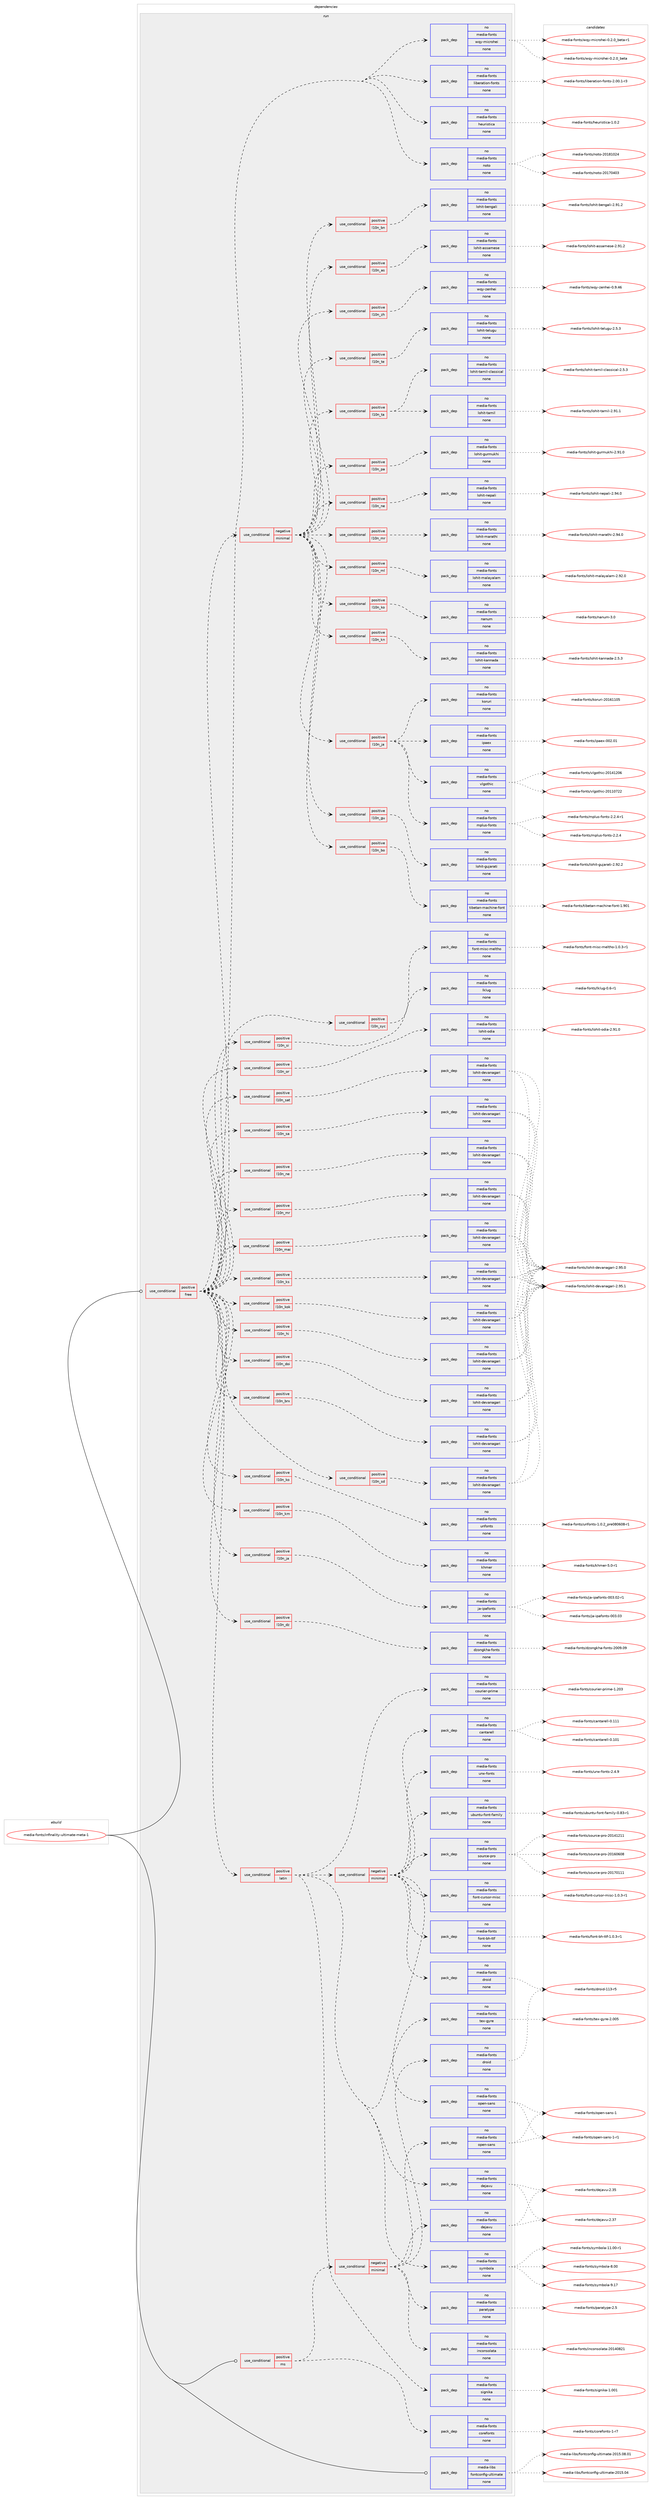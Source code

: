 digraph prolog {

# *************
# Graph options
# *************

newrank=true;
concentrate=true;
compound=true;
graph [rankdir=LR,fontname=Helvetica,fontsize=10,ranksep=1.5];#, ranksep=2.5, nodesep=0.2];
edge  [arrowhead=vee];
node  [fontname=Helvetica,fontsize=10];

# **********
# The ebuild
# **********

subgraph cluster_leftcol {
color=gray;
rank=same;
label=<<i>ebuild</i>>;
id [label="media-fonts/infinality-ultimate-meta-1", color=red, width=4, href="../media-fonts/infinality-ultimate-meta-1.svg"];
}

# ****************
# The dependencies
# ****************

subgraph cluster_midcol {
color=gray;
label=<<i>dependencies</i>>;
subgraph cluster_compile {
fillcolor="#eeeeee";
style=filled;
label=<<i>compile</i>>;
}
subgraph cluster_compileandrun {
fillcolor="#eeeeee";
style=filled;
label=<<i>compile and run</i>>;
}
subgraph cluster_run {
fillcolor="#eeeeee";
style=filled;
label=<<i>run</i>>;
subgraph cond431710 {
dependency1600230 [label=<<TABLE BORDER="0" CELLBORDER="1" CELLSPACING="0" CELLPADDING="4"><TR><TD ROWSPAN="3" CELLPADDING="10">use_conditional</TD></TR><TR><TD>positive</TD></TR><TR><TD>free</TD></TR></TABLE>>, shape=none, color=red];
subgraph pack1143136 {
dependency1600231 [label=<<TABLE BORDER="0" CELLBORDER="1" CELLSPACING="0" CELLPADDING="4" WIDTH="220"><TR><TD ROWSPAN="6" CELLPADDING="30">pack_dep</TD></TR><TR><TD WIDTH="110">no</TD></TR><TR><TD>media-fonts</TD></TR><TR><TD>noto</TD></TR><TR><TD>none</TD></TR><TR><TD></TD></TR></TABLE>>, shape=none, color=blue];
}
dependency1600230:e -> dependency1600231:w [weight=20,style="dashed",arrowhead="vee"];
subgraph pack1143137 {
dependency1600232 [label=<<TABLE BORDER="0" CELLBORDER="1" CELLSPACING="0" CELLPADDING="4" WIDTH="220"><TR><TD ROWSPAN="6" CELLPADDING="30">pack_dep</TD></TR><TR><TD WIDTH="110">no</TD></TR><TR><TD>media-fonts</TD></TR><TR><TD>heuristica</TD></TR><TR><TD>none</TD></TR><TR><TD></TD></TR></TABLE>>, shape=none, color=blue];
}
dependency1600230:e -> dependency1600232:w [weight=20,style="dashed",arrowhead="vee"];
subgraph pack1143138 {
dependency1600233 [label=<<TABLE BORDER="0" CELLBORDER="1" CELLSPACING="0" CELLPADDING="4" WIDTH="220"><TR><TD ROWSPAN="6" CELLPADDING="30">pack_dep</TD></TR><TR><TD WIDTH="110">no</TD></TR><TR><TD>media-fonts</TD></TR><TR><TD>liberation-fonts</TD></TR><TR><TD>none</TD></TR><TR><TD></TD></TR></TABLE>>, shape=none, color=blue];
}
dependency1600230:e -> dependency1600233:w [weight=20,style="dashed",arrowhead="vee"];
subgraph pack1143139 {
dependency1600234 [label=<<TABLE BORDER="0" CELLBORDER="1" CELLSPACING="0" CELLPADDING="4" WIDTH="220"><TR><TD ROWSPAN="6" CELLPADDING="30">pack_dep</TD></TR><TR><TD WIDTH="110">no</TD></TR><TR><TD>media-fonts</TD></TR><TR><TD>wqy-microhei</TD></TR><TR><TD>none</TD></TR><TR><TD></TD></TR></TABLE>>, shape=none, color=blue];
}
dependency1600230:e -> dependency1600234:w [weight=20,style="dashed",arrowhead="vee"];
subgraph cond431711 {
dependency1600235 [label=<<TABLE BORDER="0" CELLBORDER="1" CELLSPACING="0" CELLPADDING="4"><TR><TD ROWSPAN="3" CELLPADDING="10">use_conditional</TD></TR><TR><TD>positive</TD></TR><TR><TD>latin</TD></TR></TABLE>>, shape=none, color=red];
subgraph pack1143140 {
dependency1600236 [label=<<TABLE BORDER="0" CELLBORDER="1" CELLSPACING="0" CELLPADDING="4" WIDTH="220"><TR><TD ROWSPAN="6" CELLPADDING="30">pack_dep</TD></TR><TR><TD WIDTH="110">no</TD></TR><TR><TD>media-fonts</TD></TR><TR><TD>courier-prime</TD></TR><TR><TD>none</TD></TR><TR><TD></TD></TR></TABLE>>, shape=none, color=blue];
}
dependency1600235:e -> dependency1600236:w [weight=20,style="dashed",arrowhead="vee"];
subgraph pack1143141 {
dependency1600237 [label=<<TABLE BORDER="0" CELLBORDER="1" CELLSPACING="0" CELLPADDING="4" WIDTH="220"><TR><TD ROWSPAN="6" CELLPADDING="30">pack_dep</TD></TR><TR><TD WIDTH="110">no</TD></TR><TR><TD>media-fonts</TD></TR><TR><TD>dejavu</TD></TR><TR><TD>none</TD></TR><TR><TD></TD></TR></TABLE>>, shape=none, color=blue];
}
dependency1600235:e -> dependency1600237:w [weight=20,style="dashed",arrowhead="vee"];
subgraph pack1143142 {
dependency1600238 [label=<<TABLE BORDER="0" CELLBORDER="1" CELLSPACING="0" CELLPADDING="4" WIDTH="220"><TR><TD ROWSPAN="6" CELLPADDING="30">pack_dep</TD></TR><TR><TD WIDTH="110">no</TD></TR><TR><TD>media-fonts</TD></TR><TR><TD>signika</TD></TR><TR><TD>none</TD></TR><TR><TD></TD></TR></TABLE>>, shape=none, color=blue];
}
dependency1600235:e -> dependency1600238:w [weight=20,style="dashed",arrowhead="vee"];
subgraph pack1143143 {
dependency1600239 [label=<<TABLE BORDER="0" CELLBORDER="1" CELLSPACING="0" CELLPADDING="4" WIDTH="220"><TR><TD ROWSPAN="6" CELLPADDING="30">pack_dep</TD></TR><TR><TD WIDTH="110">no</TD></TR><TR><TD>media-fonts</TD></TR><TR><TD>symbola</TD></TR><TR><TD>none</TD></TR><TR><TD></TD></TR></TABLE>>, shape=none, color=blue];
}
dependency1600235:e -> dependency1600239:w [weight=20,style="dashed",arrowhead="vee"];
subgraph pack1143144 {
dependency1600240 [label=<<TABLE BORDER="0" CELLBORDER="1" CELLSPACING="0" CELLPADDING="4" WIDTH="220"><TR><TD ROWSPAN="6" CELLPADDING="30">pack_dep</TD></TR><TR><TD WIDTH="110">no</TD></TR><TR><TD>media-fonts</TD></TR><TR><TD>tex-gyre</TD></TR><TR><TD>none</TD></TR><TR><TD></TD></TR></TABLE>>, shape=none, color=blue];
}
dependency1600235:e -> dependency1600240:w [weight=20,style="dashed",arrowhead="vee"];
subgraph cond431712 {
dependency1600241 [label=<<TABLE BORDER="0" CELLBORDER="1" CELLSPACING="0" CELLPADDING="4"><TR><TD ROWSPAN="3" CELLPADDING="10">use_conditional</TD></TR><TR><TD>negative</TD></TR><TR><TD>minimal</TD></TR></TABLE>>, shape=none, color=red];
subgraph pack1143145 {
dependency1600242 [label=<<TABLE BORDER="0" CELLBORDER="1" CELLSPACING="0" CELLPADDING="4" WIDTH="220"><TR><TD ROWSPAN="6" CELLPADDING="30">pack_dep</TD></TR><TR><TD WIDTH="110">no</TD></TR><TR><TD>media-fonts</TD></TR><TR><TD>cantarell</TD></TR><TR><TD>none</TD></TR><TR><TD></TD></TR></TABLE>>, shape=none, color=blue];
}
dependency1600241:e -> dependency1600242:w [weight=20,style="dashed",arrowhead="vee"];
subgraph pack1143146 {
dependency1600243 [label=<<TABLE BORDER="0" CELLBORDER="1" CELLSPACING="0" CELLPADDING="4" WIDTH="220"><TR><TD ROWSPAN="6" CELLPADDING="30">pack_dep</TD></TR><TR><TD WIDTH="110">no</TD></TR><TR><TD>media-fonts</TD></TR><TR><TD>droid</TD></TR><TR><TD>none</TD></TR><TR><TD></TD></TR></TABLE>>, shape=none, color=blue];
}
dependency1600241:e -> dependency1600243:w [weight=20,style="dashed",arrowhead="vee"];
subgraph pack1143147 {
dependency1600244 [label=<<TABLE BORDER="0" CELLBORDER="1" CELLSPACING="0" CELLPADDING="4" WIDTH="220"><TR><TD ROWSPAN="6" CELLPADDING="30">pack_dep</TD></TR><TR><TD WIDTH="110">no</TD></TR><TR><TD>media-fonts</TD></TR><TR><TD>font-bh-ttf</TD></TR><TR><TD>none</TD></TR><TR><TD></TD></TR></TABLE>>, shape=none, color=blue];
}
dependency1600241:e -> dependency1600244:w [weight=20,style="dashed",arrowhead="vee"];
subgraph pack1143148 {
dependency1600245 [label=<<TABLE BORDER="0" CELLBORDER="1" CELLSPACING="0" CELLPADDING="4" WIDTH="220"><TR><TD ROWSPAN="6" CELLPADDING="30">pack_dep</TD></TR><TR><TD WIDTH="110">no</TD></TR><TR><TD>media-fonts</TD></TR><TR><TD>font-cursor-misc</TD></TR><TR><TD>none</TD></TR><TR><TD></TD></TR></TABLE>>, shape=none, color=blue];
}
dependency1600241:e -> dependency1600245:w [weight=20,style="dashed",arrowhead="vee"];
subgraph pack1143149 {
dependency1600246 [label=<<TABLE BORDER="0" CELLBORDER="1" CELLSPACING="0" CELLPADDING="4" WIDTH="220"><TR><TD ROWSPAN="6" CELLPADDING="30">pack_dep</TD></TR><TR><TD WIDTH="110">no</TD></TR><TR><TD>media-fonts</TD></TR><TR><TD>open-sans</TD></TR><TR><TD>none</TD></TR><TR><TD></TD></TR></TABLE>>, shape=none, color=blue];
}
dependency1600241:e -> dependency1600246:w [weight=20,style="dashed",arrowhead="vee"];
subgraph pack1143150 {
dependency1600247 [label=<<TABLE BORDER="0" CELLBORDER="1" CELLSPACING="0" CELLPADDING="4" WIDTH="220"><TR><TD ROWSPAN="6" CELLPADDING="30">pack_dep</TD></TR><TR><TD WIDTH="110">no</TD></TR><TR><TD>media-fonts</TD></TR><TR><TD>source-pro</TD></TR><TR><TD>none</TD></TR><TR><TD></TD></TR></TABLE>>, shape=none, color=blue];
}
dependency1600241:e -> dependency1600247:w [weight=20,style="dashed",arrowhead="vee"];
subgraph pack1143151 {
dependency1600248 [label=<<TABLE BORDER="0" CELLBORDER="1" CELLSPACING="0" CELLPADDING="4" WIDTH="220"><TR><TD ROWSPAN="6" CELLPADDING="30">pack_dep</TD></TR><TR><TD WIDTH="110">no</TD></TR><TR><TD>media-fonts</TD></TR><TR><TD>ubuntu-font-family</TD></TR><TR><TD>none</TD></TR><TR><TD></TD></TR></TABLE>>, shape=none, color=blue];
}
dependency1600241:e -> dependency1600248:w [weight=20,style="dashed",arrowhead="vee"];
subgraph pack1143152 {
dependency1600249 [label=<<TABLE BORDER="0" CELLBORDER="1" CELLSPACING="0" CELLPADDING="4" WIDTH="220"><TR><TD ROWSPAN="6" CELLPADDING="30">pack_dep</TD></TR><TR><TD WIDTH="110">no</TD></TR><TR><TD>media-fonts</TD></TR><TR><TD>urw-fonts</TD></TR><TR><TD>none</TD></TR><TR><TD></TD></TR></TABLE>>, shape=none, color=blue];
}
dependency1600241:e -> dependency1600249:w [weight=20,style="dashed",arrowhead="vee"];
}
dependency1600235:e -> dependency1600241:w [weight=20,style="dashed",arrowhead="vee"];
}
dependency1600230:e -> dependency1600235:w [weight=20,style="dashed",arrowhead="vee"];
subgraph cond431713 {
dependency1600250 [label=<<TABLE BORDER="0" CELLBORDER="1" CELLSPACING="0" CELLPADDING="4"><TR><TD ROWSPAN="3" CELLPADDING="10">use_conditional</TD></TR><TR><TD>positive</TD></TR><TR><TD>l10n_brx</TD></TR></TABLE>>, shape=none, color=red];
subgraph pack1143153 {
dependency1600251 [label=<<TABLE BORDER="0" CELLBORDER="1" CELLSPACING="0" CELLPADDING="4" WIDTH="220"><TR><TD ROWSPAN="6" CELLPADDING="30">pack_dep</TD></TR><TR><TD WIDTH="110">no</TD></TR><TR><TD>media-fonts</TD></TR><TR><TD>lohit-devanagari</TD></TR><TR><TD>none</TD></TR><TR><TD></TD></TR></TABLE>>, shape=none, color=blue];
}
dependency1600250:e -> dependency1600251:w [weight=20,style="dashed",arrowhead="vee"];
}
dependency1600230:e -> dependency1600250:w [weight=20,style="dashed",arrowhead="vee"];
subgraph cond431714 {
dependency1600252 [label=<<TABLE BORDER="0" CELLBORDER="1" CELLSPACING="0" CELLPADDING="4"><TR><TD ROWSPAN="3" CELLPADDING="10">use_conditional</TD></TR><TR><TD>positive</TD></TR><TR><TD>l10n_doi</TD></TR></TABLE>>, shape=none, color=red];
subgraph pack1143154 {
dependency1600253 [label=<<TABLE BORDER="0" CELLBORDER="1" CELLSPACING="0" CELLPADDING="4" WIDTH="220"><TR><TD ROWSPAN="6" CELLPADDING="30">pack_dep</TD></TR><TR><TD WIDTH="110">no</TD></TR><TR><TD>media-fonts</TD></TR><TR><TD>lohit-devanagari</TD></TR><TR><TD>none</TD></TR><TR><TD></TD></TR></TABLE>>, shape=none, color=blue];
}
dependency1600252:e -> dependency1600253:w [weight=20,style="dashed",arrowhead="vee"];
}
dependency1600230:e -> dependency1600252:w [weight=20,style="dashed",arrowhead="vee"];
subgraph cond431715 {
dependency1600254 [label=<<TABLE BORDER="0" CELLBORDER="1" CELLSPACING="0" CELLPADDING="4"><TR><TD ROWSPAN="3" CELLPADDING="10">use_conditional</TD></TR><TR><TD>positive</TD></TR><TR><TD>l10n_dz</TD></TR></TABLE>>, shape=none, color=red];
subgraph pack1143155 {
dependency1600255 [label=<<TABLE BORDER="0" CELLBORDER="1" CELLSPACING="0" CELLPADDING="4" WIDTH="220"><TR><TD ROWSPAN="6" CELLPADDING="30">pack_dep</TD></TR><TR><TD WIDTH="110">no</TD></TR><TR><TD>media-fonts</TD></TR><TR><TD>dzongkha-fonts</TD></TR><TR><TD>none</TD></TR><TR><TD></TD></TR></TABLE>>, shape=none, color=blue];
}
dependency1600254:e -> dependency1600255:w [weight=20,style="dashed",arrowhead="vee"];
}
dependency1600230:e -> dependency1600254:w [weight=20,style="dashed",arrowhead="vee"];
subgraph cond431716 {
dependency1600256 [label=<<TABLE BORDER="0" CELLBORDER="1" CELLSPACING="0" CELLPADDING="4"><TR><TD ROWSPAN="3" CELLPADDING="10">use_conditional</TD></TR><TR><TD>positive</TD></TR><TR><TD>l10n_hi</TD></TR></TABLE>>, shape=none, color=red];
subgraph pack1143156 {
dependency1600257 [label=<<TABLE BORDER="0" CELLBORDER="1" CELLSPACING="0" CELLPADDING="4" WIDTH="220"><TR><TD ROWSPAN="6" CELLPADDING="30">pack_dep</TD></TR><TR><TD WIDTH="110">no</TD></TR><TR><TD>media-fonts</TD></TR><TR><TD>lohit-devanagari</TD></TR><TR><TD>none</TD></TR><TR><TD></TD></TR></TABLE>>, shape=none, color=blue];
}
dependency1600256:e -> dependency1600257:w [weight=20,style="dashed",arrowhead="vee"];
}
dependency1600230:e -> dependency1600256:w [weight=20,style="dashed",arrowhead="vee"];
subgraph cond431717 {
dependency1600258 [label=<<TABLE BORDER="0" CELLBORDER="1" CELLSPACING="0" CELLPADDING="4"><TR><TD ROWSPAN="3" CELLPADDING="10">use_conditional</TD></TR><TR><TD>positive</TD></TR><TR><TD>l10n_ja</TD></TR></TABLE>>, shape=none, color=red];
subgraph pack1143157 {
dependency1600259 [label=<<TABLE BORDER="0" CELLBORDER="1" CELLSPACING="0" CELLPADDING="4" WIDTH="220"><TR><TD ROWSPAN="6" CELLPADDING="30">pack_dep</TD></TR><TR><TD WIDTH="110">no</TD></TR><TR><TD>media-fonts</TD></TR><TR><TD>ja-ipafonts</TD></TR><TR><TD>none</TD></TR><TR><TD></TD></TR></TABLE>>, shape=none, color=blue];
}
dependency1600258:e -> dependency1600259:w [weight=20,style="dashed",arrowhead="vee"];
}
dependency1600230:e -> dependency1600258:w [weight=20,style="dashed",arrowhead="vee"];
subgraph cond431718 {
dependency1600260 [label=<<TABLE BORDER="0" CELLBORDER="1" CELLSPACING="0" CELLPADDING="4"><TR><TD ROWSPAN="3" CELLPADDING="10">use_conditional</TD></TR><TR><TD>positive</TD></TR><TR><TD>l10n_km</TD></TR></TABLE>>, shape=none, color=red];
subgraph pack1143158 {
dependency1600261 [label=<<TABLE BORDER="0" CELLBORDER="1" CELLSPACING="0" CELLPADDING="4" WIDTH="220"><TR><TD ROWSPAN="6" CELLPADDING="30">pack_dep</TD></TR><TR><TD WIDTH="110">no</TD></TR><TR><TD>media-fonts</TD></TR><TR><TD>khmer</TD></TR><TR><TD>none</TD></TR><TR><TD></TD></TR></TABLE>>, shape=none, color=blue];
}
dependency1600260:e -> dependency1600261:w [weight=20,style="dashed",arrowhead="vee"];
}
dependency1600230:e -> dependency1600260:w [weight=20,style="dashed",arrowhead="vee"];
subgraph cond431719 {
dependency1600262 [label=<<TABLE BORDER="0" CELLBORDER="1" CELLSPACING="0" CELLPADDING="4"><TR><TD ROWSPAN="3" CELLPADDING="10">use_conditional</TD></TR><TR><TD>positive</TD></TR><TR><TD>l10n_ko</TD></TR></TABLE>>, shape=none, color=red];
subgraph pack1143159 {
dependency1600263 [label=<<TABLE BORDER="0" CELLBORDER="1" CELLSPACING="0" CELLPADDING="4" WIDTH="220"><TR><TD ROWSPAN="6" CELLPADDING="30">pack_dep</TD></TR><TR><TD WIDTH="110">no</TD></TR><TR><TD>media-fonts</TD></TR><TR><TD>unfonts</TD></TR><TR><TD>none</TD></TR><TR><TD></TD></TR></TABLE>>, shape=none, color=blue];
}
dependency1600262:e -> dependency1600263:w [weight=20,style="dashed",arrowhead="vee"];
}
dependency1600230:e -> dependency1600262:w [weight=20,style="dashed",arrowhead="vee"];
subgraph cond431720 {
dependency1600264 [label=<<TABLE BORDER="0" CELLBORDER="1" CELLSPACING="0" CELLPADDING="4"><TR><TD ROWSPAN="3" CELLPADDING="10">use_conditional</TD></TR><TR><TD>positive</TD></TR><TR><TD>l10n_kok</TD></TR></TABLE>>, shape=none, color=red];
subgraph pack1143160 {
dependency1600265 [label=<<TABLE BORDER="0" CELLBORDER="1" CELLSPACING="0" CELLPADDING="4" WIDTH="220"><TR><TD ROWSPAN="6" CELLPADDING="30">pack_dep</TD></TR><TR><TD WIDTH="110">no</TD></TR><TR><TD>media-fonts</TD></TR><TR><TD>lohit-devanagari</TD></TR><TR><TD>none</TD></TR><TR><TD></TD></TR></TABLE>>, shape=none, color=blue];
}
dependency1600264:e -> dependency1600265:w [weight=20,style="dashed",arrowhead="vee"];
}
dependency1600230:e -> dependency1600264:w [weight=20,style="dashed",arrowhead="vee"];
subgraph cond431721 {
dependency1600266 [label=<<TABLE BORDER="0" CELLBORDER="1" CELLSPACING="0" CELLPADDING="4"><TR><TD ROWSPAN="3" CELLPADDING="10">use_conditional</TD></TR><TR><TD>positive</TD></TR><TR><TD>l10n_ks</TD></TR></TABLE>>, shape=none, color=red];
subgraph pack1143161 {
dependency1600267 [label=<<TABLE BORDER="0" CELLBORDER="1" CELLSPACING="0" CELLPADDING="4" WIDTH="220"><TR><TD ROWSPAN="6" CELLPADDING="30">pack_dep</TD></TR><TR><TD WIDTH="110">no</TD></TR><TR><TD>media-fonts</TD></TR><TR><TD>lohit-devanagari</TD></TR><TR><TD>none</TD></TR><TR><TD></TD></TR></TABLE>>, shape=none, color=blue];
}
dependency1600266:e -> dependency1600267:w [weight=20,style="dashed",arrowhead="vee"];
}
dependency1600230:e -> dependency1600266:w [weight=20,style="dashed",arrowhead="vee"];
subgraph cond431722 {
dependency1600268 [label=<<TABLE BORDER="0" CELLBORDER="1" CELLSPACING="0" CELLPADDING="4"><TR><TD ROWSPAN="3" CELLPADDING="10">use_conditional</TD></TR><TR><TD>positive</TD></TR><TR><TD>l10n_mai</TD></TR></TABLE>>, shape=none, color=red];
subgraph pack1143162 {
dependency1600269 [label=<<TABLE BORDER="0" CELLBORDER="1" CELLSPACING="0" CELLPADDING="4" WIDTH="220"><TR><TD ROWSPAN="6" CELLPADDING="30">pack_dep</TD></TR><TR><TD WIDTH="110">no</TD></TR><TR><TD>media-fonts</TD></TR><TR><TD>lohit-devanagari</TD></TR><TR><TD>none</TD></TR><TR><TD></TD></TR></TABLE>>, shape=none, color=blue];
}
dependency1600268:e -> dependency1600269:w [weight=20,style="dashed",arrowhead="vee"];
}
dependency1600230:e -> dependency1600268:w [weight=20,style="dashed",arrowhead="vee"];
subgraph cond431723 {
dependency1600270 [label=<<TABLE BORDER="0" CELLBORDER="1" CELLSPACING="0" CELLPADDING="4"><TR><TD ROWSPAN="3" CELLPADDING="10">use_conditional</TD></TR><TR><TD>positive</TD></TR><TR><TD>l10n_mr</TD></TR></TABLE>>, shape=none, color=red];
subgraph pack1143163 {
dependency1600271 [label=<<TABLE BORDER="0" CELLBORDER="1" CELLSPACING="0" CELLPADDING="4" WIDTH="220"><TR><TD ROWSPAN="6" CELLPADDING="30">pack_dep</TD></TR><TR><TD WIDTH="110">no</TD></TR><TR><TD>media-fonts</TD></TR><TR><TD>lohit-devanagari</TD></TR><TR><TD>none</TD></TR><TR><TD></TD></TR></TABLE>>, shape=none, color=blue];
}
dependency1600270:e -> dependency1600271:w [weight=20,style="dashed",arrowhead="vee"];
}
dependency1600230:e -> dependency1600270:w [weight=20,style="dashed",arrowhead="vee"];
subgraph cond431724 {
dependency1600272 [label=<<TABLE BORDER="0" CELLBORDER="1" CELLSPACING="0" CELLPADDING="4"><TR><TD ROWSPAN="3" CELLPADDING="10">use_conditional</TD></TR><TR><TD>positive</TD></TR><TR><TD>l10n_ne</TD></TR></TABLE>>, shape=none, color=red];
subgraph pack1143164 {
dependency1600273 [label=<<TABLE BORDER="0" CELLBORDER="1" CELLSPACING="0" CELLPADDING="4" WIDTH="220"><TR><TD ROWSPAN="6" CELLPADDING="30">pack_dep</TD></TR><TR><TD WIDTH="110">no</TD></TR><TR><TD>media-fonts</TD></TR><TR><TD>lohit-devanagari</TD></TR><TR><TD>none</TD></TR><TR><TD></TD></TR></TABLE>>, shape=none, color=blue];
}
dependency1600272:e -> dependency1600273:w [weight=20,style="dashed",arrowhead="vee"];
}
dependency1600230:e -> dependency1600272:w [weight=20,style="dashed",arrowhead="vee"];
subgraph cond431725 {
dependency1600274 [label=<<TABLE BORDER="0" CELLBORDER="1" CELLSPACING="0" CELLPADDING="4"><TR><TD ROWSPAN="3" CELLPADDING="10">use_conditional</TD></TR><TR><TD>positive</TD></TR><TR><TD>l10n_or</TD></TR></TABLE>>, shape=none, color=red];
subgraph pack1143165 {
dependency1600275 [label=<<TABLE BORDER="0" CELLBORDER="1" CELLSPACING="0" CELLPADDING="4" WIDTH="220"><TR><TD ROWSPAN="6" CELLPADDING="30">pack_dep</TD></TR><TR><TD WIDTH="110">no</TD></TR><TR><TD>media-fonts</TD></TR><TR><TD>lohit-odia</TD></TR><TR><TD>none</TD></TR><TR><TD></TD></TR></TABLE>>, shape=none, color=blue];
}
dependency1600274:e -> dependency1600275:w [weight=20,style="dashed",arrowhead="vee"];
}
dependency1600230:e -> dependency1600274:w [weight=20,style="dashed",arrowhead="vee"];
subgraph cond431726 {
dependency1600276 [label=<<TABLE BORDER="0" CELLBORDER="1" CELLSPACING="0" CELLPADDING="4"><TR><TD ROWSPAN="3" CELLPADDING="10">use_conditional</TD></TR><TR><TD>positive</TD></TR><TR><TD>l10n_sa</TD></TR></TABLE>>, shape=none, color=red];
subgraph pack1143166 {
dependency1600277 [label=<<TABLE BORDER="0" CELLBORDER="1" CELLSPACING="0" CELLPADDING="4" WIDTH="220"><TR><TD ROWSPAN="6" CELLPADDING="30">pack_dep</TD></TR><TR><TD WIDTH="110">no</TD></TR><TR><TD>media-fonts</TD></TR><TR><TD>lohit-devanagari</TD></TR><TR><TD>none</TD></TR><TR><TD></TD></TR></TABLE>>, shape=none, color=blue];
}
dependency1600276:e -> dependency1600277:w [weight=20,style="dashed",arrowhead="vee"];
}
dependency1600230:e -> dependency1600276:w [weight=20,style="dashed",arrowhead="vee"];
subgraph cond431727 {
dependency1600278 [label=<<TABLE BORDER="0" CELLBORDER="1" CELLSPACING="0" CELLPADDING="4"><TR><TD ROWSPAN="3" CELLPADDING="10">use_conditional</TD></TR><TR><TD>positive</TD></TR><TR><TD>l10n_sat</TD></TR></TABLE>>, shape=none, color=red];
subgraph pack1143167 {
dependency1600279 [label=<<TABLE BORDER="0" CELLBORDER="1" CELLSPACING="0" CELLPADDING="4" WIDTH="220"><TR><TD ROWSPAN="6" CELLPADDING="30">pack_dep</TD></TR><TR><TD WIDTH="110">no</TD></TR><TR><TD>media-fonts</TD></TR><TR><TD>lohit-devanagari</TD></TR><TR><TD>none</TD></TR><TR><TD></TD></TR></TABLE>>, shape=none, color=blue];
}
dependency1600278:e -> dependency1600279:w [weight=20,style="dashed",arrowhead="vee"];
}
dependency1600230:e -> dependency1600278:w [weight=20,style="dashed",arrowhead="vee"];
subgraph cond431728 {
dependency1600280 [label=<<TABLE BORDER="0" CELLBORDER="1" CELLSPACING="0" CELLPADDING="4"><TR><TD ROWSPAN="3" CELLPADDING="10">use_conditional</TD></TR><TR><TD>positive</TD></TR><TR><TD>l10n_sd</TD></TR></TABLE>>, shape=none, color=red];
subgraph pack1143168 {
dependency1600281 [label=<<TABLE BORDER="0" CELLBORDER="1" CELLSPACING="0" CELLPADDING="4" WIDTH="220"><TR><TD ROWSPAN="6" CELLPADDING="30">pack_dep</TD></TR><TR><TD WIDTH="110">no</TD></TR><TR><TD>media-fonts</TD></TR><TR><TD>lohit-devanagari</TD></TR><TR><TD>none</TD></TR><TR><TD></TD></TR></TABLE>>, shape=none, color=blue];
}
dependency1600280:e -> dependency1600281:w [weight=20,style="dashed",arrowhead="vee"];
}
dependency1600230:e -> dependency1600280:w [weight=20,style="dashed",arrowhead="vee"];
subgraph cond431729 {
dependency1600282 [label=<<TABLE BORDER="0" CELLBORDER="1" CELLSPACING="0" CELLPADDING="4"><TR><TD ROWSPAN="3" CELLPADDING="10">use_conditional</TD></TR><TR><TD>positive</TD></TR><TR><TD>l10n_si</TD></TR></TABLE>>, shape=none, color=red];
subgraph pack1143169 {
dependency1600283 [label=<<TABLE BORDER="0" CELLBORDER="1" CELLSPACING="0" CELLPADDING="4" WIDTH="220"><TR><TD ROWSPAN="6" CELLPADDING="30">pack_dep</TD></TR><TR><TD WIDTH="110">no</TD></TR><TR><TD>media-fonts</TD></TR><TR><TD>lklug</TD></TR><TR><TD>none</TD></TR><TR><TD></TD></TR></TABLE>>, shape=none, color=blue];
}
dependency1600282:e -> dependency1600283:w [weight=20,style="dashed",arrowhead="vee"];
}
dependency1600230:e -> dependency1600282:w [weight=20,style="dashed",arrowhead="vee"];
subgraph cond431730 {
dependency1600284 [label=<<TABLE BORDER="0" CELLBORDER="1" CELLSPACING="0" CELLPADDING="4"><TR><TD ROWSPAN="3" CELLPADDING="10">use_conditional</TD></TR><TR><TD>positive</TD></TR><TR><TD>l10n_syc</TD></TR></TABLE>>, shape=none, color=red];
subgraph pack1143170 {
dependency1600285 [label=<<TABLE BORDER="0" CELLBORDER="1" CELLSPACING="0" CELLPADDING="4" WIDTH="220"><TR><TD ROWSPAN="6" CELLPADDING="30">pack_dep</TD></TR><TR><TD WIDTH="110">no</TD></TR><TR><TD>media-fonts</TD></TR><TR><TD>font-misc-meltho</TD></TR><TR><TD>none</TD></TR><TR><TD></TD></TR></TABLE>>, shape=none, color=blue];
}
dependency1600284:e -> dependency1600285:w [weight=20,style="dashed",arrowhead="vee"];
}
dependency1600230:e -> dependency1600284:w [weight=20,style="dashed",arrowhead="vee"];
subgraph cond431731 {
dependency1600286 [label=<<TABLE BORDER="0" CELLBORDER="1" CELLSPACING="0" CELLPADDING="4"><TR><TD ROWSPAN="3" CELLPADDING="10">use_conditional</TD></TR><TR><TD>negative</TD></TR><TR><TD>minimal</TD></TR></TABLE>>, shape=none, color=red];
subgraph cond431732 {
dependency1600287 [label=<<TABLE BORDER="0" CELLBORDER="1" CELLSPACING="0" CELLPADDING="4"><TR><TD ROWSPAN="3" CELLPADDING="10">use_conditional</TD></TR><TR><TD>positive</TD></TR><TR><TD>l10n_as</TD></TR></TABLE>>, shape=none, color=red];
subgraph pack1143171 {
dependency1600288 [label=<<TABLE BORDER="0" CELLBORDER="1" CELLSPACING="0" CELLPADDING="4" WIDTH="220"><TR><TD ROWSPAN="6" CELLPADDING="30">pack_dep</TD></TR><TR><TD WIDTH="110">no</TD></TR><TR><TD>media-fonts</TD></TR><TR><TD>lohit-assamese</TD></TR><TR><TD>none</TD></TR><TR><TD></TD></TR></TABLE>>, shape=none, color=blue];
}
dependency1600287:e -> dependency1600288:w [weight=20,style="dashed",arrowhead="vee"];
}
dependency1600286:e -> dependency1600287:w [weight=20,style="dashed",arrowhead="vee"];
subgraph cond431733 {
dependency1600289 [label=<<TABLE BORDER="0" CELLBORDER="1" CELLSPACING="0" CELLPADDING="4"><TR><TD ROWSPAN="3" CELLPADDING="10">use_conditional</TD></TR><TR><TD>positive</TD></TR><TR><TD>l10n_bn</TD></TR></TABLE>>, shape=none, color=red];
subgraph pack1143172 {
dependency1600290 [label=<<TABLE BORDER="0" CELLBORDER="1" CELLSPACING="0" CELLPADDING="4" WIDTH="220"><TR><TD ROWSPAN="6" CELLPADDING="30">pack_dep</TD></TR><TR><TD WIDTH="110">no</TD></TR><TR><TD>media-fonts</TD></TR><TR><TD>lohit-bengali</TD></TR><TR><TD>none</TD></TR><TR><TD></TD></TR></TABLE>>, shape=none, color=blue];
}
dependency1600289:e -> dependency1600290:w [weight=20,style="dashed",arrowhead="vee"];
}
dependency1600286:e -> dependency1600289:w [weight=20,style="dashed",arrowhead="vee"];
subgraph cond431734 {
dependency1600291 [label=<<TABLE BORDER="0" CELLBORDER="1" CELLSPACING="0" CELLPADDING="4"><TR><TD ROWSPAN="3" CELLPADDING="10">use_conditional</TD></TR><TR><TD>positive</TD></TR><TR><TD>l10n_bo</TD></TR></TABLE>>, shape=none, color=red];
subgraph pack1143173 {
dependency1600292 [label=<<TABLE BORDER="0" CELLBORDER="1" CELLSPACING="0" CELLPADDING="4" WIDTH="220"><TR><TD ROWSPAN="6" CELLPADDING="30">pack_dep</TD></TR><TR><TD WIDTH="110">no</TD></TR><TR><TD>media-fonts</TD></TR><TR><TD>tibetan-machine-font</TD></TR><TR><TD>none</TD></TR><TR><TD></TD></TR></TABLE>>, shape=none, color=blue];
}
dependency1600291:e -> dependency1600292:w [weight=20,style="dashed",arrowhead="vee"];
}
dependency1600286:e -> dependency1600291:w [weight=20,style="dashed",arrowhead="vee"];
subgraph cond431735 {
dependency1600293 [label=<<TABLE BORDER="0" CELLBORDER="1" CELLSPACING="0" CELLPADDING="4"><TR><TD ROWSPAN="3" CELLPADDING="10">use_conditional</TD></TR><TR><TD>positive</TD></TR><TR><TD>l10n_gu</TD></TR></TABLE>>, shape=none, color=red];
subgraph pack1143174 {
dependency1600294 [label=<<TABLE BORDER="0" CELLBORDER="1" CELLSPACING="0" CELLPADDING="4" WIDTH="220"><TR><TD ROWSPAN="6" CELLPADDING="30">pack_dep</TD></TR><TR><TD WIDTH="110">no</TD></TR><TR><TD>media-fonts</TD></TR><TR><TD>lohit-gujarati</TD></TR><TR><TD>none</TD></TR><TR><TD></TD></TR></TABLE>>, shape=none, color=blue];
}
dependency1600293:e -> dependency1600294:w [weight=20,style="dashed",arrowhead="vee"];
}
dependency1600286:e -> dependency1600293:w [weight=20,style="dashed",arrowhead="vee"];
subgraph cond431736 {
dependency1600295 [label=<<TABLE BORDER="0" CELLBORDER="1" CELLSPACING="0" CELLPADDING="4"><TR><TD ROWSPAN="3" CELLPADDING="10">use_conditional</TD></TR><TR><TD>positive</TD></TR><TR><TD>l10n_ja</TD></TR></TABLE>>, shape=none, color=red];
subgraph pack1143175 {
dependency1600296 [label=<<TABLE BORDER="0" CELLBORDER="1" CELLSPACING="0" CELLPADDING="4" WIDTH="220"><TR><TD ROWSPAN="6" CELLPADDING="30">pack_dep</TD></TR><TR><TD WIDTH="110">no</TD></TR><TR><TD>media-fonts</TD></TR><TR><TD>ipaex</TD></TR><TR><TD>none</TD></TR><TR><TD></TD></TR></TABLE>>, shape=none, color=blue];
}
dependency1600295:e -> dependency1600296:w [weight=20,style="dashed",arrowhead="vee"];
subgraph pack1143176 {
dependency1600297 [label=<<TABLE BORDER="0" CELLBORDER="1" CELLSPACING="0" CELLPADDING="4" WIDTH="220"><TR><TD ROWSPAN="6" CELLPADDING="30">pack_dep</TD></TR><TR><TD WIDTH="110">no</TD></TR><TR><TD>media-fonts</TD></TR><TR><TD>koruri</TD></TR><TR><TD>none</TD></TR><TR><TD></TD></TR></TABLE>>, shape=none, color=blue];
}
dependency1600295:e -> dependency1600297:w [weight=20,style="dashed",arrowhead="vee"];
subgraph pack1143177 {
dependency1600298 [label=<<TABLE BORDER="0" CELLBORDER="1" CELLSPACING="0" CELLPADDING="4" WIDTH="220"><TR><TD ROWSPAN="6" CELLPADDING="30">pack_dep</TD></TR><TR><TD WIDTH="110">no</TD></TR><TR><TD>media-fonts</TD></TR><TR><TD>mplus-fonts</TD></TR><TR><TD>none</TD></TR><TR><TD></TD></TR></TABLE>>, shape=none, color=blue];
}
dependency1600295:e -> dependency1600298:w [weight=20,style="dashed",arrowhead="vee"];
subgraph pack1143178 {
dependency1600299 [label=<<TABLE BORDER="0" CELLBORDER="1" CELLSPACING="0" CELLPADDING="4" WIDTH="220"><TR><TD ROWSPAN="6" CELLPADDING="30">pack_dep</TD></TR><TR><TD WIDTH="110">no</TD></TR><TR><TD>media-fonts</TD></TR><TR><TD>vlgothic</TD></TR><TR><TD>none</TD></TR><TR><TD></TD></TR></TABLE>>, shape=none, color=blue];
}
dependency1600295:e -> dependency1600299:w [weight=20,style="dashed",arrowhead="vee"];
}
dependency1600286:e -> dependency1600295:w [weight=20,style="dashed",arrowhead="vee"];
subgraph cond431737 {
dependency1600300 [label=<<TABLE BORDER="0" CELLBORDER="1" CELLSPACING="0" CELLPADDING="4"><TR><TD ROWSPAN="3" CELLPADDING="10">use_conditional</TD></TR><TR><TD>positive</TD></TR><TR><TD>l10n_kn</TD></TR></TABLE>>, shape=none, color=red];
subgraph pack1143179 {
dependency1600301 [label=<<TABLE BORDER="0" CELLBORDER="1" CELLSPACING="0" CELLPADDING="4" WIDTH="220"><TR><TD ROWSPAN="6" CELLPADDING="30">pack_dep</TD></TR><TR><TD WIDTH="110">no</TD></TR><TR><TD>media-fonts</TD></TR><TR><TD>lohit-kannada</TD></TR><TR><TD>none</TD></TR><TR><TD></TD></TR></TABLE>>, shape=none, color=blue];
}
dependency1600300:e -> dependency1600301:w [weight=20,style="dashed",arrowhead="vee"];
}
dependency1600286:e -> dependency1600300:w [weight=20,style="dashed",arrowhead="vee"];
subgraph cond431738 {
dependency1600302 [label=<<TABLE BORDER="0" CELLBORDER="1" CELLSPACING="0" CELLPADDING="4"><TR><TD ROWSPAN="3" CELLPADDING="10">use_conditional</TD></TR><TR><TD>positive</TD></TR><TR><TD>l10n_ko</TD></TR></TABLE>>, shape=none, color=red];
subgraph pack1143180 {
dependency1600303 [label=<<TABLE BORDER="0" CELLBORDER="1" CELLSPACING="0" CELLPADDING="4" WIDTH="220"><TR><TD ROWSPAN="6" CELLPADDING="30">pack_dep</TD></TR><TR><TD WIDTH="110">no</TD></TR><TR><TD>media-fonts</TD></TR><TR><TD>nanum</TD></TR><TR><TD>none</TD></TR><TR><TD></TD></TR></TABLE>>, shape=none, color=blue];
}
dependency1600302:e -> dependency1600303:w [weight=20,style="dashed",arrowhead="vee"];
}
dependency1600286:e -> dependency1600302:w [weight=20,style="dashed",arrowhead="vee"];
subgraph cond431739 {
dependency1600304 [label=<<TABLE BORDER="0" CELLBORDER="1" CELLSPACING="0" CELLPADDING="4"><TR><TD ROWSPAN="3" CELLPADDING="10">use_conditional</TD></TR><TR><TD>positive</TD></TR><TR><TD>l10n_ml</TD></TR></TABLE>>, shape=none, color=red];
subgraph pack1143181 {
dependency1600305 [label=<<TABLE BORDER="0" CELLBORDER="1" CELLSPACING="0" CELLPADDING="4" WIDTH="220"><TR><TD ROWSPAN="6" CELLPADDING="30">pack_dep</TD></TR><TR><TD WIDTH="110">no</TD></TR><TR><TD>media-fonts</TD></TR><TR><TD>lohit-malayalam</TD></TR><TR><TD>none</TD></TR><TR><TD></TD></TR></TABLE>>, shape=none, color=blue];
}
dependency1600304:e -> dependency1600305:w [weight=20,style="dashed",arrowhead="vee"];
}
dependency1600286:e -> dependency1600304:w [weight=20,style="dashed",arrowhead="vee"];
subgraph cond431740 {
dependency1600306 [label=<<TABLE BORDER="0" CELLBORDER="1" CELLSPACING="0" CELLPADDING="4"><TR><TD ROWSPAN="3" CELLPADDING="10">use_conditional</TD></TR><TR><TD>positive</TD></TR><TR><TD>l10n_mr</TD></TR></TABLE>>, shape=none, color=red];
subgraph pack1143182 {
dependency1600307 [label=<<TABLE BORDER="0" CELLBORDER="1" CELLSPACING="0" CELLPADDING="4" WIDTH="220"><TR><TD ROWSPAN="6" CELLPADDING="30">pack_dep</TD></TR><TR><TD WIDTH="110">no</TD></TR><TR><TD>media-fonts</TD></TR><TR><TD>lohit-marathi</TD></TR><TR><TD>none</TD></TR><TR><TD></TD></TR></TABLE>>, shape=none, color=blue];
}
dependency1600306:e -> dependency1600307:w [weight=20,style="dashed",arrowhead="vee"];
}
dependency1600286:e -> dependency1600306:w [weight=20,style="dashed",arrowhead="vee"];
subgraph cond431741 {
dependency1600308 [label=<<TABLE BORDER="0" CELLBORDER="1" CELLSPACING="0" CELLPADDING="4"><TR><TD ROWSPAN="3" CELLPADDING="10">use_conditional</TD></TR><TR><TD>positive</TD></TR><TR><TD>l10n_ne</TD></TR></TABLE>>, shape=none, color=red];
subgraph pack1143183 {
dependency1600309 [label=<<TABLE BORDER="0" CELLBORDER="1" CELLSPACING="0" CELLPADDING="4" WIDTH="220"><TR><TD ROWSPAN="6" CELLPADDING="30">pack_dep</TD></TR><TR><TD WIDTH="110">no</TD></TR><TR><TD>media-fonts</TD></TR><TR><TD>lohit-nepali</TD></TR><TR><TD>none</TD></TR><TR><TD></TD></TR></TABLE>>, shape=none, color=blue];
}
dependency1600308:e -> dependency1600309:w [weight=20,style="dashed",arrowhead="vee"];
}
dependency1600286:e -> dependency1600308:w [weight=20,style="dashed",arrowhead="vee"];
subgraph cond431742 {
dependency1600310 [label=<<TABLE BORDER="0" CELLBORDER="1" CELLSPACING="0" CELLPADDING="4"><TR><TD ROWSPAN="3" CELLPADDING="10">use_conditional</TD></TR><TR><TD>positive</TD></TR><TR><TD>l10n_pa</TD></TR></TABLE>>, shape=none, color=red];
subgraph pack1143184 {
dependency1600311 [label=<<TABLE BORDER="0" CELLBORDER="1" CELLSPACING="0" CELLPADDING="4" WIDTH="220"><TR><TD ROWSPAN="6" CELLPADDING="30">pack_dep</TD></TR><TR><TD WIDTH="110">no</TD></TR><TR><TD>media-fonts</TD></TR><TR><TD>lohit-gurmukhi</TD></TR><TR><TD>none</TD></TR><TR><TD></TD></TR></TABLE>>, shape=none, color=blue];
}
dependency1600310:e -> dependency1600311:w [weight=20,style="dashed",arrowhead="vee"];
}
dependency1600286:e -> dependency1600310:w [weight=20,style="dashed",arrowhead="vee"];
subgraph cond431743 {
dependency1600312 [label=<<TABLE BORDER="0" CELLBORDER="1" CELLSPACING="0" CELLPADDING="4"><TR><TD ROWSPAN="3" CELLPADDING="10">use_conditional</TD></TR><TR><TD>positive</TD></TR><TR><TD>l10n_ta</TD></TR></TABLE>>, shape=none, color=red];
subgraph pack1143185 {
dependency1600313 [label=<<TABLE BORDER="0" CELLBORDER="1" CELLSPACING="0" CELLPADDING="4" WIDTH="220"><TR><TD ROWSPAN="6" CELLPADDING="30">pack_dep</TD></TR><TR><TD WIDTH="110">no</TD></TR><TR><TD>media-fonts</TD></TR><TR><TD>lohit-tamil</TD></TR><TR><TD>none</TD></TR><TR><TD></TD></TR></TABLE>>, shape=none, color=blue];
}
dependency1600312:e -> dependency1600313:w [weight=20,style="dashed",arrowhead="vee"];
subgraph pack1143186 {
dependency1600314 [label=<<TABLE BORDER="0" CELLBORDER="1" CELLSPACING="0" CELLPADDING="4" WIDTH="220"><TR><TD ROWSPAN="6" CELLPADDING="30">pack_dep</TD></TR><TR><TD WIDTH="110">no</TD></TR><TR><TD>media-fonts</TD></TR><TR><TD>lohit-tamil-classical</TD></TR><TR><TD>none</TD></TR><TR><TD></TD></TR></TABLE>>, shape=none, color=blue];
}
dependency1600312:e -> dependency1600314:w [weight=20,style="dashed",arrowhead="vee"];
}
dependency1600286:e -> dependency1600312:w [weight=20,style="dashed",arrowhead="vee"];
subgraph cond431744 {
dependency1600315 [label=<<TABLE BORDER="0" CELLBORDER="1" CELLSPACING="0" CELLPADDING="4"><TR><TD ROWSPAN="3" CELLPADDING="10">use_conditional</TD></TR><TR><TD>positive</TD></TR><TR><TD>l10n_te</TD></TR></TABLE>>, shape=none, color=red];
subgraph pack1143187 {
dependency1600316 [label=<<TABLE BORDER="0" CELLBORDER="1" CELLSPACING="0" CELLPADDING="4" WIDTH="220"><TR><TD ROWSPAN="6" CELLPADDING="30">pack_dep</TD></TR><TR><TD WIDTH="110">no</TD></TR><TR><TD>media-fonts</TD></TR><TR><TD>lohit-telugu</TD></TR><TR><TD>none</TD></TR><TR><TD></TD></TR></TABLE>>, shape=none, color=blue];
}
dependency1600315:e -> dependency1600316:w [weight=20,style="dashed",arrowhead="vee"];
}
dependency1600286:e -> dependency1600315:w [weight=20,style="dashed",arrowhead="vee"];
subgraph cond431745 {
dependency1600317 [label=<<TABLE BORDER="0" CELLBORDER="1" CELLSPACING="0" CELLPADDING="4"><TR><TD ROWSPAN="3" CELLPADDING="10">use_conditional</TD></TR><TR><TD>positive</TD></TR><TR><TD>l10n_zh</TD></TR></TABLE>>, shape=none, color=red];
subgraph pack1143188 {
dependency1600318 [label=<<TABLE BORDER="0" CELLBORDER="1" CELLSPACING="0" CELLPADDING="4" WIDTH="220"><TR><TD ROWSPAN="6" CELLPADDING="30">pack_dep</TD></TR><TR><TD WIDTH="110">no</TD></TR><TR><TD>media-fonts</TD></TR><TR><TD>wqy-zenhei</TD></TR><TR><TD>none</TD></TR><TR><TD></TD></TR></TABLE>>, shape=none, color=blue];
}
dependency1600317:e -> dependency1600318:w [weight=20,style="dashed",arrowhead="vee"];
}
dependency1600286:e -> dependency1600317:w [weight=20,style="dashed",arrowhead="vee"];
}
dependency1600230:e -> dependency1600286:w [weight=20,style="dashed",arrowhead="vee"];
}
id:e -> dependency1600230:w [weight=20,style="solid",arrowhead="odot"];
subgraph cond431746 {
dependency1600319 [label=<<TABLE BORDER="0" CELLBORDER="1" CELLSPACING="0" CELLPADDING="4"><TR><TD ROWSPAN="3" CELLPADDING="10">use_conditional</TD></TR><TR><TD>positive</TD></TR><TR><TD>ms</TD></TR></TABLE>>, shape=none, color=red];
subgraph pack1143189 {
dependency1600320 [label=<<TABLE BORDER="0" CELLBORDER="1" CELLSPACING="0" CELLPADDING="4" WIDTH="220"><TR><TD ROWSPAN="6" CELLPADDING="30">pack_dep</TD></TR><TR><TD WIDTH="110">no</TD></TR><TR><TD>media-fonts</TD></TR><TR><TD>corefonts</TD></TR><TR><TD>none</TD></TR><TR><TD></TD></TR></TABLE>>, shape=none, color=blue];
}
dependency1600319:e -> dependency1600320:w [weight=20,style="dashed",arrowhead="vee"];
subgraph cond431747 {
dependency1600321 [label=<<TABLE BORDER="0" CELLBORDER="1" CELLSPACING="0" CELLPADDING="4"><TR><TD ROWSPAN="3" CELLPADDING="10">use_conditional</TD></TR><TR><TD>negative</TD></TR><TR><TD>minimal</TD></TR></TABLE>>, shape=none, color=red];
subgraph pack1143190 {
dependency1600322 [label=<<TABLE BORDER="0" CELLBORDER="1" CELLSPACING="0" CELLPADDING="4" WIDTH="220"><TR><TD ROWSPAN="6" CELLPADDING="30">pack_dep</TD></TR><TR><TD WIDTH="110">no</TD></TR><TR><TD>media-fonts</TD></TR><TR><TD>dejavu</TD></TR><TR><TD>none</TD></TR><TR><TD></TD></TR></TABLE>>, shape=none, color=blue];
}
dependency1600321:e -> dependency1600322:w [weight=20,style="dashed",arrowhead="vee"];
subgraph pack1143191 {
dependency1600323 [label=<<TABLE BORDER="0" CELLBORDER="1" CELLSPACING="0" CELLPADDING="4" WIDTH="220"><TR><TD ROWSPAN="6" CELLPADDING="30">pack_dep</TD></TR><TR><TD WIDTH="110">no</TD></TR><TR><TD>media-fonts</TD></TR><TR><TD>droid</TD></TR><TR><TD>none</TD></TR><TR><TD></TD></TR></TABLE>>, shape=none, color=blue];
}
dependency1600321:e -> dependency1600323:w [weight=20,style="dashed",arrowhead="vee"];
subgraph pack1143192 {
dependency1600324 [label=<<TABLE BORDER="0" CELLBORDER="1" CELLSPACING="0" CELLPADDING="4" WIDTH="220"><TR><TD ROWSPAN="6" CELLPADDING="30">pack_dep</TD></TR><TR><TD WIDTH="110">no</TD></TR><TR><TD>media-fonts</TD></TR><TR><TD>inconsolata</TD></TR><TR><TD>none</TD></TR><TR><TD></TD></TR></TABLE>>, shape=none, color=blue];
}
dependency1600321:e -> dependency1600324:w [weight=20,style="dashed",arrowhead="vee"];
subgraph pack1143193 {
dependency1600325 [label=<<TABLE BORDER="0" CELLBORDER="1" CELLSPACING="0" CELLPADDING="4" WIDTH="220"><TR><TD ROWSPAN="6" CELLPADDING="30">pack_dep</TD></TR><TR><TD WIDTH="110">no</TD></TR><TR><TD>media-fonts</TD></TR><TR><TD>open-sans</TD></TR><TR><TD>none</TD></TR><TR><TD></TD></TR></TABLE>>, shape=none, color=blue];
}
dependency1600321:e -> dependency1600325:w [weight=20,style="dashed",arrowhead="vee"];
subgraph pack1143194 {
dependency1600326 [label=<<TABLE BORDER="0" CELLBORDER="1" CELLSPACING="0" CELLPADDING="4" WIDTH="220"><TR><TD ROWSPAN="6" CELLPADDING="30">pack_dep</TD></TR><TR><TD WIDTH="110">no</TD></TR><TR><TD>media-fonts</TD></TR><TR><TD>paratype</TD></TR><TR><TD>none</TD></TR><TR><TD></TD></TR></TABLE>>, shape=none, color=blue];
}
dependency1600321:e -> dependency1600326:w [weight=20,style="dashed",arrowhead="vee"];
}
dependency1600319:e -> dependency1600321:w [weight=20,style="dashed",arrowhead="vee"];
}
id:e -> dependency1600319:w [weight=20,style="solid",arrowhead="odot"];
subgraph pack1143195 {
dependency1600327 [label=<<TABLE BORDER="0" CELLBORDER="1" CELLSPACING="0" CELLPADDING="4" WIDTH="220"><TR><TD ROWSPAN="6" CELLPADDING="30">pack_dep</TD></TR><TR><TD WIDTH="110">no</TD></TR><TR><TD>media-libs</TD></TR><TR><TD>fontconfig-ultimate</TD></TR><TR><TD>none</TD></TR><TR><TD></TD></TR></TABLE>>, shape=none, color=blue];
}
id:e -> dependency1600327:w [weight=20,style="solid",arrowhead="odot"];
}
}

# **************
# The candidates
# **************

subgraph cluster_choices {
rank=same;
color=gray;
label=<<i>candidates</i>>;

subgraph choice1143136 {
color=black;
nodesep=1;
choice109101100105974510211111011611547110111116111455048495548524851 [label="media-fonts/noto-20170403", color=red, width=4,href="../media-fonts/noto-20170403.svg"];
choice109101100105974510211111011611547110111116111455048495649485052 [label="media-fonts/noto-20181024", color=red, width=4,href="../media-fonts/noto-20181024.svg"];
dependency1600231:e -> choice109101100105974510211111011611547110111116111455048495548524851:w [style=dotted,weight="100"];
dependency1600231:e -> choice109101100105974510211111011611547110111116111455048495649485052:w [style=dotted,weight="100"];
}
subgraph choice1143137 {
color=black;
nodesep=1;
choice1091011001059745102111110116115471041011171141051151161059997454946484650 [label="media-fonts/heuristica-1.0.2", color=red, width=4,href="../media-fonts/heuristica-1.0.2.svg"];
dependency1600232:e -> choice1091011001059745102111110116115471041011171141051151161059997454946484650:w [style=dotted,weight="100"];
}
subgraph choice1143138 {
color=black;
nodesep=1;
choice109101100105974510211111011611547108105981011149711610511111045102111110116115455046484846494511451 [label="media-fonts/liberation-fonts-2.00.1-r3", color=red, width=4,href="../media-fonts/liberation-fonts-2.00.1-r3.svg"];
dependency1600233:e -> choice109101100105974510211111011611547108105981011149711610511111045102111110116115455046484846494511451:w [style=dotted,weight="100"];
}
subgraph choice1143139 {
color=black;
nodesep=1;
choice1091011001059745102111110116115471191131214510910599114111104101105454846504648959810111697 [label="media-fonts/wqy-microhei-0.2.0_beta", color=red, width=4,href="../media-fonts/wqy-microhei-0.2.0_beta.svg"];
choice10910110010597451021111101161154711911312145109105991141111041011054548465046489598101116974511449 [label="media-fonts/wqy-microhei-0.2.0_beta-r1", color=red, width=4,href="../media-fonts/wqy-microhei-0.2.0_beta-r1.svg"];
dependency1600234:e -> choice1091011001059745102111110116115471191131214510910599114111104101105454846504648959810111697:w [style=dotted,weight="100"];
dependency1600234:e -> choice10910110010597451021111101161154711911312145109105991141111041011054548465046489598101116974511449:w [style=dotted,weight="100"];
}
subgraph choice1143140 {
color=black;
nodesep=1;
choice1091011001059745102111110116115479911111711410510111445112114105109101454946504851 [label="media-fonts/courier-prime-1.203", color=red, width=4,href="../media-fonts/courier-prime-1.203.svg"];
dependency1600236:e -> choice1091011001059745102111110116115479911111711410510111445112114105109101454946504851:w [style=dotted,weight="100"];
}
subgraph choice1143141 {
color=black;
nodesep=1;
choice109101100105974510211111011611547100101106971181174550465153 [label="media-fonts/dejavu-2.35", color=red, width=4,href="../media-fonts/dejavu-2.35.svg"];
choice109101100105974510211111011611547100101106971181174550465155 [label="media-fonts/dejavu-2.37", color=red, width=4,href="../media-fonts/dejavu-2.37.svg"];
dependency1600237:e -> choice109101100105974510211111011611547100101106971181174550465153:w [style=dotted,weight="100"];
dependency1600237:e -> choice109101100105974510211111011611547100101106971181174550465155:w [style=dotted,weight="100"];
}
subgraph choice1143142 {
color=black;
nodesep=1;
choice10910110010597451021111101161154711510510311010510797454946484849 [label="media-fonts/signika-1.001", color=red, width=4,href="../media-fonts/signika-1.001.svg"];
dependency1600238:e -> choice10910110010597451021111101161154711510510311010510797454946484849:w [style=dotted,weight="100"];
}
subgraph choice1143143 {
color=black;
nodesep=1;
choice10910110010597451021111101161154711512110998111108974549494648484511449 [label="media-fonts/symbola-11.00-r1", color=red, width=4,href="../media-fonts/symbola-11.00-r1.svg"];
choice10910110010597451021111101161154711512110998111108974556464848 [label="media-fonts/symbola-8.00", color=red, width=4,href="../media-fonts/symbola-8.00.svg"];
choice10910110010597451021111101161154711512110998111108974557464955 [label="media-fonts/symbola-9.17", color=red, width=4,href="../media-fonts/symbola-9.17.svg"];
dependency1600239:e -> choice10910110010597451021111101161154711512110998111108974549494648484511449:w [style=dotted,weight="100"];
dependency1600239:e -> choice10910110010597451021111101161154711512110998111108974556464848:w [style=dotted,weight="100"];
dependency1600239:e -> choice10910110010597451021111101161154711512110998111108974557464955:w [style=dotted,weight="100"];
}
subgraph choice1143144 {
color=black;
nodesep=1;
choice10910110010597451021111101161154711610112045103121114101455046484853 [label="media-fonts/tex-gyre-2.005", color=red, width=4,href="../media-fonts/tex-gyre-2.005.svg"];
dependency1600240:e -> choice10910110010597451021111101161154711610112045103121114101455046484853:w [style=dotted,weight="100"];
}
subgraph choice1143145 {
color=black;
nodesep=1;
choice109101100105974510211111011611547999711011697114101108108454846494849 [label="media-fonts/cantarell-0.101", color=red, width=4,href="../media-fonts/cantarell-0.101.svg"];
choice109101100105974510211111011611547999711011697114101108108454846494949 [label="media-fonts/cantarell-0.111", color=red, width=4,href="../media-fonts/cantarell-0.111.svg"];
dependency1600242:e -> choice109101100105974510211111011611547999711011697114101108108454846494849:w [style=dotted,weight="100"];
dependency1600242:e -> choice109101100105974510211111011611547999711011697114101108108454846494949:w [style=dotted,weight="100"];
}
subgraph choice1143146 {
color=black;
nodesep=1;
choice109101100105974510211111011611547100114111105100454949514511453 [label="media-fonts/droid-113-r5", color=red, width=4,href="../media-fonts/droid-113-r5.svg"];
dependency1600243:e -> choice109101100105974510211111011611547100114111105100454949514511453:w [style=dotted,weight="100"];
}
subgraph choice1143147 {
color=black;
nodesep=1;
choice1091011001059745102111110116115471021111101164598104451161161024549464846514511449 [label="media-fonts/font-bh-ttf-1.0.3-r1", color=red, width=4,href="../media-fonts/font-bh-ttf-1.0.3-r1.svg"];
dependency1600244:e -> choice1091011001059745102111110116115471021111101164598104451161161024549464846514511449:w [style=dotted,weight="100"];
}
subgraph choice1143148 {
color=black;
nodesep=1;
choice109101100105974510211111011611547102111110116459911711411511111445109105115994549464846514511449 [label="media-fonts/font-cursor-misc-1.0.3-r1", color=red, width=4,href="../media-fonts/font-cursor-misc-1.0.3-r1.svg"];
dependency1600245:e -> choice109101100105974510211111011611547102111110116459911711411511111445109105115994549464846514511449:w [style=dotted,weight="100"];
}
subgraph choice1143149 {
color=black;
nodesep=1;
choice10910110010597451021111101161154711111210111045115971101154549 [label="media-fonts/open-sans-1", color=red, width=4,href="../media-fonts/open-sans-1.svg"];
choice109101100105974510211111011611547111112101110451159711011545494511449 [label="media-fonts/open-sans-1-r1", color=red, width=4,href="../media-fonts/open-sans-1-r1.svg"];
dependency1600246:e -> choice10910110010597451021111101161154711111210111045115971101154549:w [style=dotted,weight="100"];
dependency1600246:e -> choice109101100105974510211111011611547111112101110451159711011545494511449:w [style=dotted,weight="100"];
}
subgraph choice1143150 {
color=black;
nodesep=1;
choice1091011001059745102111110116115471151111171149910145112114111455048495249504949 [label="media-fonts/source-pro-20141211", color=red, width=4,href="../media-fonts/source-pro-20141211.svg"];
choice1091011001059745102111110116115471151111171149910145112114111455048495448544856 [label="media-fonts/source-pro-20160608", color=red, width=4,href="../media-fonts/source-pro-20160608.svg"];
choice1091011001059745102111110116115471151111171149910145112114111455048495548494949 [label="media-fonts/source-pro-20170111", color=red, width=4,href="../media-fonts/source-pro-20170111.svg"];
dependency1600247:e -> choice1091011001059745102111110116115471151111171149910145112114111455048495249504949:w [style=dotted,weight="100"];
dependency1600247:e -> choice1091011001059745102111110116115471151111171149910145112114111455048495448544856:w [style=dotted,weight="100"];
dependency1600247:e -> choice1091011001059745102111110116115471151111171149910145112114111455048495548494949:w [style=dotted,weight="100"];
}
subgraph choice1143151 {
color=black;
nodesep=1;
choice1091011001059745102111110116115471179811711011611745102111110116451029710910510812145484656514511449 [label="media-fonts/ubuntu-font-family-0.83-r1", color=red, width=4,href="../media-fonts/ubuntu-font-family-0.83-r1.svg"];
dependency1600248:e -> choice1091011001059745102111110116115471179811711011611745102111110116451029710910510812145484656514511449:w [style=dotted,weight="100"];
}
subgraph choice1143152 {
color=black;
nodesep=1;
choice10910110010597451021111101161154711711411945102111110116115455046524657 [label="media-fonts/urw-fonts-2.4.9", color=red, width=4,href="../media-fonts/urw-fonts-2.4.9.svg"];
dependency1600249:e -> choice10910110010597451021111101161154711711411945102111110116115455046524657:w [style=dotted,weight="100"];
}
subgraph choice1143153 {
color=black;
nodesep=1;
choice1091011001059745102111110116115471081111041051164510010111897110971039711410545504657534648 [label="media-fonts/lohit-devanagari-2.95.0", color=red, width=4,href="../media-fonts/lohit-devanagari-2.95.0.svg"];
choice1091011001059745102111110116115471081111041051164510010111897110971039711410545504657534649 [label="media-fonts/lohit-devanagari-2.95.1", color=red, width=4,href="../media-fonts/lohit-devanagari-2.95.1.svg"];
dependency1600251:e -> choice1091011001059745102111110116115471081111041051164510010111897110971039711410545504657534648:w [style=dotted,weight="100"];
dependency1600251:e -> choice1091011001059745102111110116115471081111041051164510010111897110971039711410545504657534649:w [style=dotted,weight="100"];
}
subgraph choice1143154 {
color=black;
nodesep=1;
choice1091011001059745102111110116115471081111041051164510010111897110971039711410545504657534648 [label="media-fonts/lohit-devanagari-2.95.0", color=red, width=4,href="../media-fonts/lohit-devanagari-2.95.0.svg"];
choice1091011001059745102111110116115471081111041051164510010111897110971039711410545504657534649 [label="media-fonts/lohit-devanagari-2.95.1", color=red, width=4,href="../media-fonts/lohit-devanagari-2.95.1.svg"];
dependency1600253:e -> choice1091011001059745102111110116115471081111041051164510010111897110971039711410545504657534648:w [style=dotted,weight="100"];
dependency1600253:e -> choice1091011001059745102111110116115471081111041051164510010111897110971039711410545504657534649:w [style=dotted,weight="100"];
}
subgraph choice1143155 {
color=black;
nodesep=1;
choice10910110010597451021111101161154710012211111010310710497451021111101161154550484857464857 [label="media-fonts/dzongkha-fonts-2009.09", color=red, width=4,href="../media-fonts/dzongkha-fonts-2009.09.svg"];
dependency1600255:e -> choice10910110010597451021111101161154710012211111010310710497451021111101161154550484857464857:w [style=dotted,weight="100"];
}
subgraph choice1143156 {
color=black;
nodesep=1;
choice1091011001059745102111110116115471081111041051164510010111897110971039711410545504657534648 [label="media-fonts/lohit-devanagari-2.95.0", color=red, width=4,href="../media-fonts/lohit-devanagari-2.95.0.svg"];
choice1091011001059745102111110116115471081111041051164510010111897110971039711410545504657534649 [label="media-fonts/lohit-devanagari-2.95.1", color=red, width=4,href="../media-fonts/lohit-devanagari-2.95.1.svg"];
dependency1600257:e -> choice1091011001059745102111110116115471081111041051164510010111897110971039711410545504657534648:w [style=dotted,weight="100"];
dependency1600257:e -> choice1091011001059745102111110116115471081111041051164510010111897110971039711410545504657534649:w [style=dotted,weight="100"];
}
subgraph choice1143157 {
color=black;
nodesep=1;
choice109101100105974510211111011611547106974510511297102111110116115454848514648504511449 [label="media-fonts/ja-ipafonts-003.02-r1", color=red, width=4,href="../media-fonts/ja-ipafonts-003.02-r1.svg"];
choice10910110010597451021111101161154710697451051129710211111011611545484851464851 [label="media-fonts/ja-ipafonts-003.03", color=red, width=4,href="../media-fonts/ja-ipafonts-003.03.svg"];
dependency1600259:e -> choice109101100105974510211111011611547106974510511297102111110116115454848514648504511449:w [style=dotted,weight="100"];
dependency1600259:e -> choice10910110010597451021111101161154710697451051129710211111011611545484851464851:w [style=dotted,weight="100"];
}
subgraph choice1143158 {
color=black;
nodesep=1;
choice109101100105974510211111011611547107104109101114455346484511449 [label="media-fonts/khmer-5.0-r1", color=red, width=4,href="../media-fonts/khmer-5.0-r1.svg"];
dependency1600261:e -> choice109101100105974510211111011611547107104109101114455346484511449:w [style=dotted,weight="100"];
}
subgraph choice1143159 {
color=black;
nodesep=1;
choice109101100105974510211111011611547117110102111110116115454946484650951121141014856485448564511449 [label="media-fonts/unfonts-1.0.2_pre080608-r1", color=red, width=4,href="../media-fonts/unfonts-1.0.2_pre080608-r1.svg"];
dependency1600263:e -> choice109101100105974510211111011611547117110102111110116115454946484650951121141014856485448564511449:w [style=dotted,weight="100"];
}
subgraph choice1143160 {
color=black;
nodesep=1;
choice1091011001059745102111110116115471081111041051164510010111897110971039711410545504657534648 [label="media-fonts/lohit-devanagari-2.95.0", color=red, width=4,href="../media-fonts/lohit-devanagari-2.95.0.svg"];
choice1091011001059745102111110116115471081111041051164510010111897110971039711410545504657534649 [label="media-fonts/lohit-devanagari-2.95.1", color=red, width=4,href="../media-fonts/lohit-devanagari-2.95.1.svg"];
dependency1600265:e -> choice1091011001059745102111110116115471081111041051164510010111897110971039711410545504657534648:w [style=dotted,weight="100"];
dependency1600265:e -> choice1091011001059745102111110116115471081111041051164510010111897110971039711410545504657534649:w [style=dotted,weight="100"];
}
subgraph choice1143161 {
color=black;
nodesep=1;
choice1091011001059745102111110116115471081111041051164510010111897110971039711410545504657534648 [label="media-fonts/lohit-devanagari-2.95.0", color=red, width=4,href="../media-fonts/lohit-devanagari-2.95.0.svg"];
choice1091011001059745102111110116115471081111041051164510010111897110971039711410545504657534649 [label="media-fonts/lohit-devanagari-2.95.1", color=red, width=4,href="../media-fonts/lohit-devanagari-2.95.1.svg"];
dependency1600267:e -> choice1091011001059745102111110116115471081111041051164510010111897110971039711410545504657534648:w [style=dotted,weight="100"];
dependency1600267:e -> choice1091011001059745102111110116115471081111041051164510010111897110971039711410545504657534649:w [style=dotted,weight="100"];
}
subgraph choice1143162 {
color=black;
nodesep=1;
choice1091011001059745102111110116115471081111041051164510010111897110971039711410545504657534648 [label="media-fonts/lohit-devanagari-2.95.0", color=red, width=4,href="../media-fonts/lohit-devanagari-2.95.0.svg"];
choice1091011001059745102111110116115471081111041051164510010111897110971039711410545504657534649 [label="media-fonts/lohit-devanagari-2.95.1", color=red, width=4,href="../media-fonts/lohit-devanagari-2.95.1.svg"];
dependency1600269:e -> choice1091011001059745102111110116115471081111041051164510010111897110971039711410545504657534648:w [style=dotted,weight="100"];
dependency1600269:e -> choice1091011001059745102111110116115471081111041051164510010111897110971039711410545504657534649:w [style=dotted,weight="100"];
}
subgraph choice1143163 {
color=black;
nodesep=1;
choice1091011001059745102111110116115471081111041051164510010111897110971039711410545504657534648 [label="media-fonts/lohit-devanagari-2.95.0", color=red, width=4,href="../media-fonts/lohit-devanagari-2.95.0.svg"];
choice1091011001059745102111110116115471081111041051164510010111897110971039711410545504657534649 [label="media-fonts/lohit-devanagari-2.95.1", color=red, width=4,href="../media-fonts/lohit-devanagari-2.95.1.svg"];
dependency1600271:e -> choice1091011001059745102111110116115471081111041051164510010111897110971039711410545504657534648:w [style=dotted,weight="100"];
dependency1600271:e -> choice1091011001059745102111110116115471081111041051164510010111897110971039711410545504657534649:w [style=dotted,weight="100"];
}
subgraph choice1143164 {
color=black;
nodesep=1;
choice1091011001059745102111110116115471081111041051164510010111897110971039711410545504657534648 [label="media-fonts/lohit-devanagari-2.95.0", color=red, width=4,href="../media-fonts/lohit-devanagari-2.95.0.svg"];
choice1091011001059745102111110116115471081111041051164510010111897110971039711410545504657534649 [label="media-fonts/lohit-devanagari-2.95.1", color=red, width=4,href="../media-fonts/lohit-devanagari-2.95.1.svg"];
dependency1600273:e -> choice1091011001059745102111110116115471081111041051164510010111897110971039711410545504657534648:w [style=dotted,weight="100"];
dependency1600273:e -> choice1091011001059745102111110116115471081111041051164510010111897110971039711410545504657534649:w [style=dotted,weight="100"];
}
subgraph choice1143165 {
color=black;
nodesep=1;
choice109101100105974510211111011611547108111104105116451111001059745504657494648 [label="media-fonts/lohit-odia-2.91.0", color=red, width=4,href="../media-fonts/lohit-odia-2.91.0.svg"];
dependency1600275:e -> choice109101100105974510211111011611547108111104105116451111001059745504657494648:w [style=dotted,weight="100"];
}
subgraph choice1143166 {
color=black;
nodesep=1;
choice1091011001059745102111110116115471081111041051164510010111897110971039711410545504657534648 [label="media-fonts/lohit-devanagari-2.95.0", color=red, width=4,href="../media-fonts/lohit-devanagari-2.95.0.svg"];
choice1091011001059745102111110116115471081111041051164510010111897110971039711410545504657534649 [label="media-fonts/lohit-devanagari-2.95.1", color=red, width=4,href="../media-fonts/lohit-devanagari-2.95.1.svg"];
dependency1600277:e -> choice1091011001059745102111110116115471081111041051164510010111897110971039711410545504657534648:w [style=dotted,weight="100"];
dependency1600277:e -> choice1091011001059745102111110116115471081111041051164510010111897110971039711410545504657534649:w [style=dotted,weight="100"];
}
subgraph choice1143167 {
color=black;
nodesep=1;
choice1091011001059745102111110116115471081111041051164510010111897110971039711410545504657534648 [label="media-fonts/lohit-devanagari-2.95.0", color=red, width=4,href="../media-fonts/lohit-devanagari-2.95.0.svg"];
choice1091011001059745102111110116115471081111041051164510010111897110971039711410545504657534649 [label="media-fonts/lohit-devanagari-2.95.1", color=red, width=4,href="../media-fonts/lohit-devanagari-2.95.1.svg"];
dependency1600279:e -> choice1091011001059745102111110116115471081111041051164510010111897110971039711410545504657534648:w [style=dotted,weight="100"];
dependency1600279:e -> choice1091011001059745102111110116115471081111041051164510010111897110971039711410545504657534649:w [style=dotted,weight="100"];
}
subgraph choice1143168 {
color=black;
nodesep=1;
choice1091011001059745102111110116115471081111041051164510010111897110971039711410545504657534648 [label="media-fonts/lohit-devanagari-2.95.0", color=red, width=4,href="../media-fonts/lohit-devanagari-2.95.0.svg"];
choice1091011001059745102111110116115471081111041051164510010111897110971039711410545504657534649 [label="media-fonts/lohit-devanagari-2.95.1", color=red, width=4,href="../media-fonts/lohit-devanagari-2.95.1.svg"];
dependency1600281:e -> choice1091011001059745102111110116115471081111041051164510010111897110971039711410545504657534648:w [style=dotted,weight="100"];
dependency1600281:e -> choice1091011001059745102111110116115471081111041051164510010111897110971039711410545504657534649:w [style=dotted,weight="100"];
}
subgraph choice1143169 {
color=black;
nodesep=1;
choice109101100105974510211111011611547108107108117103454846544511449 [label="media-fonts/lklug-0.6-r1", color=red, width=4,href="../media-fonts/lklug-0.6-r1.svg"];
dependency1600283:e -> choice109101100105974510211111011611547108107108117103454846544511449:w [style=dotted,weight="100"];
}
subgraph choice1143170 {
color=black;
nodesep=1;
choice1091011001059745102111110116115471021111101164510910511599451091011081161041114549464846514511449 [label="media-fonts/font-misc-meltho-1.0.3-r1", color=red, width=4,href="../media-fonts/font-misc-meltho-1.0.3-r1.svg"];
dependency1600285:e -> choice1091011001059745102111110116115471021111101164510910511599451091011081161041114549464846514511449:w [style=dotted,weight="100"];
}
subgraph choice1143171 {
color=black;
nodesep=1;
choice10910110010597451021111101161154710811110410511645971151159710910111510145504657494650 [label="media-fonts/lohit-assamese-2.91.2", color=red, width=4,href="../media-fonts/lohit-assamese-2.91.2.svg"];
dependency1600288:e -> choice10910110010597451021111101161154710811110410511645971151159710910111510145504657494650:w [style=dotted,weight="100"];
}
subgraph choice1143172 {
color=black;
nodesep=1;
choice10910110010597451021111101161154710811110410511645981011101039710810545504657494650 [label="media-fonts/lohit-bengali-2.91.2", color=red, width=4,href="../media-fonts/lohit-bengali-2.91.2.svg"];
dependency1600290:e -> choice10910110010597451021111101161154710811110410511645981011101039710810545504657494650:w [style=dotted,weight="100"];
}
subgraph choice1143173 {
color=black;
nodesep=1;
choice109101100105974510211111011611547116105981011169711045109979910410511010145102111110116454946574849 [label="media-fonts/tibetan-machine-font-1.901", color=red, width=4,href="../media-fonts/tibetan-machine-font-1.901.svg"];
dependency1600292:e -> choice109101100105974510211111011611547116105981011169711045109979910410511010145102111110116454946574849:w [style=dotted,weight="100"];
}
subgraph choice1143174 {
color=black;
nodesep=1;
choice10910110010597451021111101161154710811110410511645103117106971149711610545504657504650 [label="media-fonts/lohit-gujarati-2.92.2", color=red, width=4,href="../media-fonts/lohit-gujarati-2.92.2.svg"];
dependency1600294:e -> choice10910110010597451021111101161154710811110410511645103117106971149711610545504657504650:w [style=dotted,weight="100"];
}
subgraph choice1143175 {
color=black;
nodesep=1;
choice1091011001059745102111110116115471051129710112045484850464849 [label="media-fonts/ipaex-002.01", color=red, width=4,href="../media-fonts/ipaex-002.01.svg"];
dependency1600296:e -> choice1091011001059745102111110116115471051129710112045484850464849:w [style=dotted,weight="100"];
}
subgraph choice1143176 {
color=black;
nodesep=1;
choice109101100105974510211111011611547107111114117114105455048495449494853 [label="media-fonts/koruri-20161105", color=red, width=4,href="../media-fonts/koruri-20161105.svg"];
dependency1600297:e -> choice109101100105974510211111011611547107111114117114105455048495449494853:w [style=dotted,weight="100"];
}
subgraph choice1143177 {
color=black;
nodesep=1;
choice10910110010597451021111101161154710911210811711545102111110116115455046504652 [label="media-fonts/mplus-fonts-2.2.4", color=red, width=4,href="../media-fonts/mplus-fonts-2.2.4.svg"];
choice109101100105974510211111011611547109112108117115451021111101161154550465046524511449 [label="media-fonts/mplus-fonts-2.2.4-r1", color=red, width=4,href="../media-fonts/mplus-fonts-2.2.4-r1.svg"];
dependency1600298:e -> choice10910110010597451021111101161154710911210811711545102111110116115455046504652:w [style=dotted,weight="100"];
dependency1600298:e -> choice109101100105974510211111011611547109112108117115451021111101161154550465046524511449:w [style=dotted,weight="100"];
}
subgraph choice1143178 {
color=black;
nodesep=1;
choice10910110010597451021111101161154711810810311111610410599455048494948555050 [label="media-fonts/vlgothic-20110722", color=red, width=4,href="../media-fonts/vlgothic-20110722.svg"];
choice10910110010597451021111101161154711810810311111610410599455048495249504854 [label="media-fonts/vlgothic-20141206", color=red, width=4,href="../media-fonts/vlgothic-20141206.svg"];
dependency1600299:e -> choice10910110010597451021111101161154711810810311111610410599455048494948555050:w [style=dotted,weight="100"];
dependency1600299:e -> choice10910110010597451021111101161154711810810311111610410599455048495249504854:w [style=dotted,weight="100"];
}
subgraph choice1143179 {
color=black;
nodesep=1;
choice10910110010597451021111101161154710811110410511645107971101109710097455046534651 [label="media-fonts/lohit-kannada-2.5.3", color=red, width=4,href="../media-fonts/lohit-kannada-2.5.3.svg"];
dependency1600301:e -> choice10910110010597451021111101161154710811110410511645107971101109710097455046534651:w [style=dotted,weight="100"];
}
subgraph choice1143180 {
color=black;
nodesep=1;
choice1091011001059745102111110116115471109711011710945514648 [label="media-fonts/nanum-3.0", color=red, width=4,href="../media-fonts/nanum-3.0.svg"];
dependency1600303:e -> choice1091011001059745102111110116115471109711011710945514648:w [style=dotted,weight="100"];
}
subgraph choice1143181 {
color=black;
nodesep=1;
choice109101100105974510211111011611547108111104105116451099710897121971089710945504657504648 [label="media-fonts/lohit-malayalam-2.92.0", color=red, width=4,href="../media-fonts/lohit-malayalam-2.92.0.svg"];
dependency1600305:e -> choice109101100105974510211111011611547108111104105116451099710897121971089710945504657504648:w [style=dotted,weight="100"];
}
subgraph choice1143182 {
color=black;
nodesep=1;
choice10910110010597451021111101161154710811110410511645109971149711610410545504657524648 [label="media-fonts/lohit-marathi-2.94.0", color=red, width=4,href="../media-fonts/lohit-marathi-2.94.0.svg"];
dependency1600307:e -> choice10910110010597451021111101161154710811110410511645109971149711610410545504657524648:w [style=dotted,weight="100"];
}
subgraph choice1143183 {
color=black;
nodesep=1;
choice109101100105974510211111011611547108111104105116451101011129710810545504657524648 [label="media-fonts/lohit-nepali-2.94.0", color=red, width=4,href="../media-fonts/lohit-nepali-2.94.0.svg"];
dependency1600309:e -> choice109101100105974510211111011611547108111104105116451101011129710810545504657524648:w [style=dotted,weight="100"];
}
subgraph choice1143184 {
color=black;
nodesep=1;
choice1091011001059745102111110116115471081111041051164510311711410911710710410545504657494648 [label="media-fonts/lohit-gurmukhi-2.91.0", color=red, width=4,href="../media-fonts/lohit-gurmukhi-2.91.0.svg"];
dependency1600311:e -> choice1091011001059745102111110116115471081111041051164510311711410911710710410545504657494648:w [style=dotted,weight="100"];
}
subgraph choice1143185 {
color=black;
nodesep=1;
choice109101100105974510211111011611547108111104105116451169710910510845504657494649 [label="media-fonts/lohit-tamil-2.91.1", color=red, width=4,href="../media-fonts/lohit-tamil-2.91.1.svg"];
dependency1600313:e -> choice109101100105974510211111011611547108111104105116451169710910510845504657494649:w [style=dotted,weight="100"];
}
subgraph choice1143186 {
color=black;
nodesep=1;
choice10910110010597451021111101161154710811110410511645116971091051084599108971151151059997108455046534651 [label="media-fonts/lohit-tamil-classical-2.5.3", color=red, width=4,href="../media-fonts/lohit-tamil-classical-2.5.3.svg"];
dependency1600314:e -> choice10910110010597451021111101161154710811110410511645116971091051084599108971151151059997108455046534651:w [style=dotted,weight="100"];
}
subgraph choice1143187 {
color=black;
nodesep=1;
choice10910110010597451021111101161154710811110410511645116101108117103117455046534651 [label="media-fonts/lohit-telugu-2.5.3", color=red, width=4,href="../media-fonts/lohit-telugu-2.5.3.svg"];
dependency1600316:e -> choice10910110010597451021111101161154710811110410511645116101108117103117455046534651:w [style=dotted,weight="100"];
}
subgraph choice1143188 {
color=black;
nodesep=1;
choice1091011001059745102111110116115471191131214512210111010410110545484657465254 [label="media-fonts/wqy-zenhei-0.9.46", color=red, width=4,href="../media-fonts/wqy-zenhei-0.9.46.svg"];
dependency1600318:e -> choice1091011001059745102111110116115471191131214512210111010410110545484657465254:w [style=dotted,weight="100"];
}
subgraph choice1143189 {
color=black;
nodesep=1;
choice1091011001059745102111110116115479911111410110211111011611545494511455 [label="media-fonts/corefonts-1-r7", color=red, width=4,href="../media-fonts/corefonts-1-r7.svg"];
dependency1600320:e -> choice1091011001059745102111110116115479911111410110211111011611545494511455:w [style=dotted,weight="100"];
}
subgraph choice1143190 {
color=black;
nodesep=1;
choice109101100105974510211111011611547100101106971181174550465153 [label="media-fonts/dejavu-2.35", color=red, width=4,href="../media-fonts/dejavu-2.35.svg"];
choice109101100105974510211111011611547100101106971181174550465155 [label="media-fonts/dejavu-2.37", color=red, width=4,href="../media-fonts/dejavu-2.37.svg"];
dependency1600322:e -> choice109101100105974510211111011611547100101106971181174550465153:w [style=dotted,weight="100"];
dependency1600322:e -> choice109101100105974510211111011611547100101106971181174550465155:w [style=dotted,weight="100"];
}
subgraph choice1143191 {
color=black;
nodesep=1;
choice109101100105974510211111011611547100114111105100454949514511453 [label="media-fonts/droid-113-r5", color=red, width=4,href="../media-fonts/droid-113-r5.svg"];
dependency1600323:e -> choice109101100105974510211111011611547100114111105100454949514511453:w [style=dotted,weight="100"];
}
subgraph choice1143192 {
color=black;
nodesep=1;
choice109101100105974510211111011611547105110991111101151111089711697455048495248565049 [label="media-fonts/inconsolata-20140821", color=red, width=4,href="../media-fonts/inconsolata-20140821.svg"];
dependency1600324:e -> choice109101100105974510211111011611547105110991111101151111089711697455048495248565049:w [style=dotted,weight="100"];
}
subgraph choice1143193 {
color=black;
nodesep=1;
choice10910110010597451021111101161154711111210111045115971101154549 [label="media-fonts/open-sans-1", color=red, width=4,href="../media-fonts/open-sans-1.svg"];
choice109101100105974510211111011611547111112101110451159711011545494511449 [label="media-fonts/open-sans-1-r1", color=red, width=4,href="../media-fonts/open-sans-1-r1.svg"];
dependency1600325:e -> choice10910110010597451021111101161154711111210111045115971101154549:w [style=dotted,weight="100"];
dependency1600325:e -> choice109101100105974510211111011611547111112101110451159711011545494511449:w [style=dotted,weight="100"];
}
subgraph choice1143194 {
color=black;
nodesep=1;
choice109101100105974510211111011611547112971149711612111210145504653 [label="media-fonts/paratype-2.5", color=red, width=4,href="../media-fonts/paratype-2.5.svg"];
dependency1600326:e -> choice109101100105974510211111011611547112971149711612111210145504653:w [style=dotted,weight="100"];
}
subgraph choice1143195 {
color=black;
nodesep=1;
choice109101100105974510810598115471021111101169911111010210510345117108116105109971161014550484953464852 [label="media-libs/fontconfig-ultimate-2015.04", color=red, width=4,href="../media-libs/fontconfig-ultimate-2015.04.svg"];
choice109101100105974510810598115471021111101169911111010210510345117108116105109971161014550484953464856464849 [label="media-libs/fontconfig-ultimate-2015.08.01", color=red, width=4,href="../media-libs/fontconfig-ultimate-2015.08.01.svg"];
dependency1600327:e -> choice109101100105974510810598115471021111101169911111010210510345117108116105109971161014550484953464852:w [style=dotted,weight="100"];
dependency1600327:e -> choice109101100105974510810598115471021111101169911111010210510345117108116105109971161014550484953464856464849:w [style=dotted,weight="100"];
}
}

}

